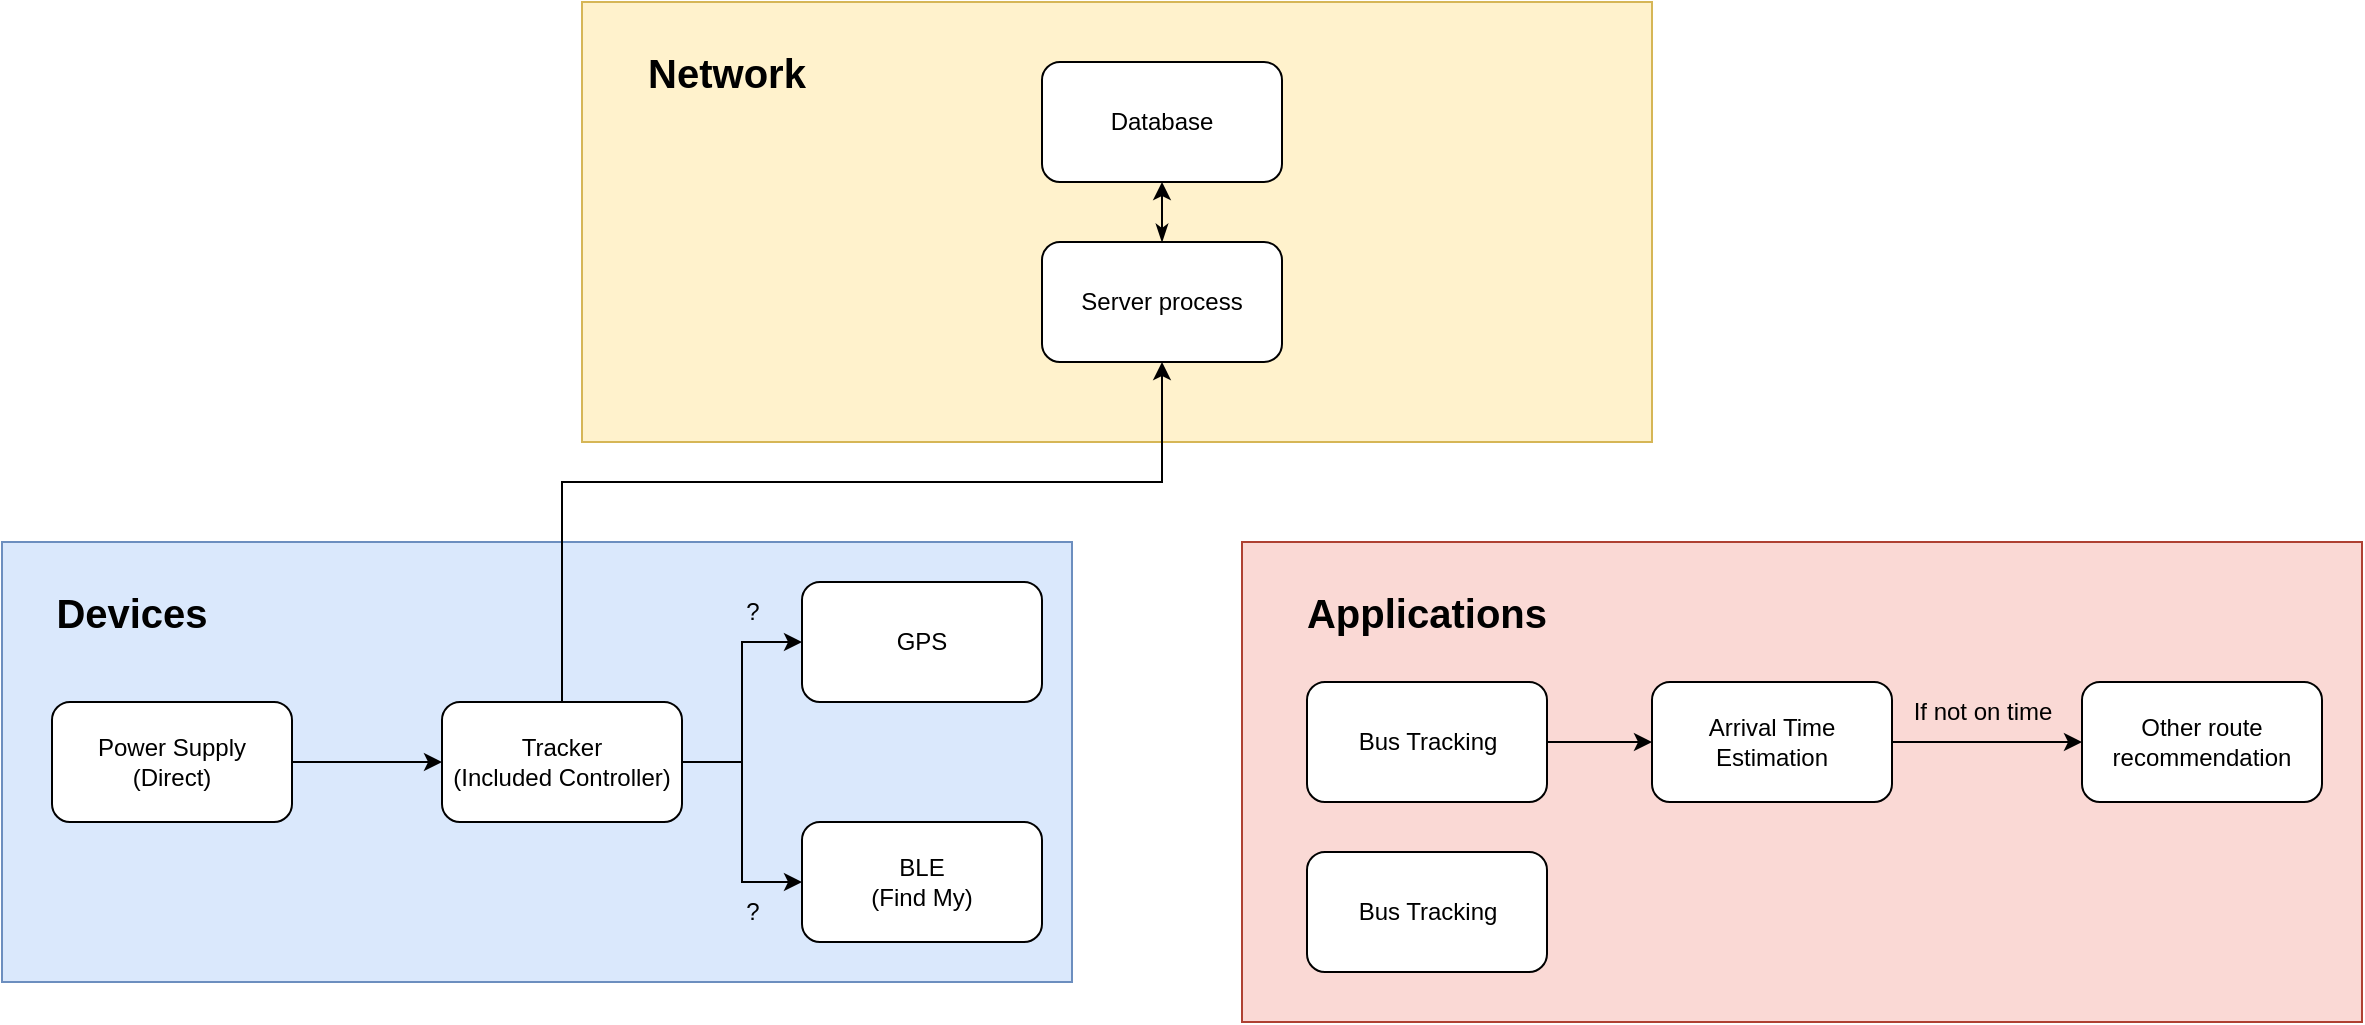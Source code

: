 <mxfile version="28.2.1">
  <diagram name="Page-1" id="xbrMlowVpysPjEKhbVqo">
    <mxGraphModel dx="1700" dy="1538" grid="1" gridSize="10" guides="1" tooltips="1" connect="1" arrows="1" fold="1" page="1" pageScale="1" pageWidth="850" pageHeight="1100" math="0" shadow="0">
      <root>
        <mxCell id="0" />
        <mxCell id="1" parent="0" />
        <mxCell id="svbZnB81R6wZBrqTPmot-37" value="" style="rounded=0;whiteSpace=wrap;html=1;fillColor=#fff2cc;strokeColor=#d6b656;" vertex="1" parent="1">
          <mxGeometry x="230" y="-150" width="535" height="220" as="geometry" />
        </mxCell>
        <mxCell id="svbZnB81R6wZBrqTPmot-36" value="Network" style="text;html=1;align=center;verticalAlign=middle;whiteSpace=wrap;rounded=0;fontSize=20;fontStyle=1" vertex="1" parent="1">
          <mxGeometry x="255" y="-130" width="95" height="30" as="geometry" />
        </mxCell>
        <mxCell id="svbZnB81R6wZBrqTPmot-6" value="" style="rounded=0;whiteSpace=wrap;html=1;fillColor=#dae8fc;strokeColor=#6c8ebf;" vertex="1" parent="1">
          <mxGeometry x="-60" y="120" width="535" height="220" as="geometry" />
        </mxCell>
        <mxCell id="svbZnB81R6wZBrqTPmot-16" style="edgeStyle=orthogonalEdgeStyle;rounded=0;orthogonalLoop=1;jettySize=auto;html=1;entryX=0;entryY=0.5;entryDx=0;entryDy=0;" edge="1" parent="1" source="svbZnB81R6wZBrqTPmot-1" target="svbZnB81R6wZBrqTPmot-2">
          <mxGeometry relative="1" as="geometry" />
        </mxCell>
        <mxCell id="svbZnB81R6wZBrqTPmot-17" style="edgeStyle=orthogonalEdgeStyle;rounded=0;orthogonalLoop=1;jettySize=auto;html=1;entryX=0;entryY=0.5;entryDx=0;entryDy=0;" edge="1" parent="1" source="svbZnB81R6wZBrqTPmot-1" target="svbZnB81R6wZBrqTPmot-3">
          <mxGeometry relative="1" as="geometry" />
        </mxCell>
        <mxCell id="svbZnB81R6wZBrqTPmot-39" style="edgeStyle=orthogonalEdgeStyle;rounded=0;orthogonalLoop=1;jettySize=auto;html=1;entryX=0.5;entryY=1;entryDx=0;entryDy=0;" edge="1" parent="1" source="svbZnB81R6wZBrqTPmot-1" target="svbZnB81R6wZBrqTPmot-38">
          <mxGeometry relative="1" as="geometry">
            <Array as="points">
              <mxPoint x="220" y="90" />
              <mxPoint x="520" y="90" />
            </Array>
          </mxGeometry>
        </mxCell>
        <mxCell id="svbZnB81R6wZBrqTPmot-1" value="Tracker&lt;div&gt;(Included Controller)&lt;/div&gt;" style="rounded=1;whiteSpace=wrap;html=1;" vertex="1" parent="1">
          <mxGeometry x="160" y="200" width="120" height="60" as="geometry" />
        </mxCell>
        <mxCell id="svbZnB81R6wZBrqTPmot-2" value="GPS" style="rounded=1;whiteSpace=wrap;html=1;" vertex="1" parent="1">
          <mxGeometry x="340" y="140" width="120" height="60" as="geometry" />
        </mxCell>
        <mxCell id="svbZnB81R6wZBrqTPmot-3" value="BLE&lt;div&gt;(Find My)&lt;/div&gt;" style="rounded=1;whiteSpace=wrap;html=1;" vertex="1" parent="1">
          <mxGeometry x="340" y="260" width="120" height="60" as="geometry" />
        </mxCell>
        <mxCell id="svbZnB81R6wZBrqTPmot-7" value="Devices" style="text;html=1;align=center;verticalAlign=middle;whiteSpace=wrap;rounded=0;fontSize=20;fontStyle=1" vertex="1" parent="1">
          <mxGeometry x="-35" y="140" width="80" height="30" as="geometry" />
        </mxCell>
        <mxCell id="svbZnB81R6wZBrqTPmot-19" style="edgeStyle=orthogonalEdgeStyle;rounded=0;orthogonalLoop=1;jettySize=auto;html=1;entryX=0;entryY=0.5;entryDx=0;entryDy=0;" edge="1" parent="1" source="svbZnB81R6wZBrqTPmot-18" target="svbZnB81R6wZBrqTPmot-1">
          <mxGeometry relative="1" as="geometry" />
        </mxCell>
        <mxCell id="svbZnB81R6wZBrqTPmot-18" value="Power Supply&lt;br&gt;(Direct)" style="rounded=1;whiteSpace=wrap;html=1;" vertex="1" parent="1">
          <mxGeometry x="-35" y="200" width="120" height="60" as="geometry" />
        </mxCell>
        <mxCell id="svbZnB81R6wZBrqTPmot-20" value="?" style="text;html=1;align=center;verticalAlign=middle;resizable=0;points=[];autosize=1;strokeColor=none;fillColor=none;" vertex="1" parent="1">
          <mxGeometry x="300" y="140" width="30" height="30" as="geometry" />
        </mxCell>
        <mxCell id="svbZnB81R6wZBrqTPmot-21" value="?" style="text;html=1;align=center;verticalAlign=middle;resizable=0;points=[];autosize=1;strokeColor=none;fillColor=none;" vertex="1" parent="1">
          <mxGeometry x="300" y="290" width="30" height="30" as="geometry" />
        </mxCell>
        <mxCell id="svbZnB81R6wZBrqTPmot-33" value="" style="rounded=0;whiteSpace=wrap;html=1;fillColor=#fad9d5;strokeColor=#ae4132;" vertex="1" parent="1">
          <mxGeometry x="560" y="120" width="560" height="240" as="geometry" />
        </mxCell>
        <mxCell id="svbZnB81R6wZBrqTPmot-34" value="Applications" style="text;html=1;align=center;verticalAlign=middle;whiteSpace=wrap;rounded=0;fontSize=20;fontStyle=1" vertex="1" parent="1">
          <mxGeometry x="585" y="140" width="135" height="30" as="geometry" />
        </mxCell>
        <mxCell id="svbZnB81R6wZBrqTPmot-35" value="Database" style="rounded=1;whiteSpace=wrap;html=1;" vertex="1" parent="1">
          <mxGeometry x="460" y="-120" width="120" height="60" as="geometry" />
        </mxCell>
        <mxCell id="svbZnB81R6wZBrqTPmot-40" value="" style="edgeStyle=orthogonalEdgeStyle;rounded=0;orthogonalLoop=1;jettySize=auto;html=1;startArrow=classicThin;startFill=1;" edge="1" parent="1" source="svbZnB81R6wZBrqTPmot-38" target="svbZnB81R6wZBrqTPmot-35">
          <mxGeometry relative="1" as="geometry" />
        </mxCell>
        <mxCell id="svbZnB81R6wZBrqTPmot-38" value="Server process" style="rounded=1;whiteSpace=wrap;html=1;" vertex="1" parent="1">
          <mxGeometry x="460" y="-30" width="120" height="60" as="geometry" />
        </mxCell>
        <mxCell id="svbZnB81R6wZBrqTPmot-41" style="edgeStyle=orthogonalEdgeStyle;rounded=0;orthogonalLoop=1;jettySize=auto;html=1;exitX=0.5;exitY=1;exitDx=0;exitDy=0;" edge="1" parent="1" source="svbZnB81R6wZBrqTPmot-34" target="svbZnB81R6wZBrqTPmot-34">
          <mxGeometry relative="1" as="geometry" />
        </mxCell>
        <mxCell id="svbZnB81R6wZBrqTPmot-46" style="edgeStyle=orthogonalEdgeStyle;rounded=0;orthogonalLoop=1;jettySize=auto;html=1;entryX=0;entryY=0.5;entryDx=0;entryDy=0;" edge="1" parent="1" source="svbZnB81R6wZBrqTPmot-42" target="svbZnB81R6wZBrqTPmot-44">
          <mxGeometry relative="1" as="geometry" />
        </mxCell>
        <mxCell id="svbZnB81R6wZBrqTPmot-42" value="Bus Tracking" style="rounded=1;whiteSpace=wrap;html=1;" vertex="1" parent="1">
          <mxGeometry x="592.5" y="190" width="120" height="60" as="geometry" />
        </mxCell>
        <mxCell id="svbZnB81R6wZBrqTPmot-43" value="Other route recommendation" style="rounded=1;whiteSpace=wrap;html=1;" vertex="1" parent="1">
          <mxGeometry x="980" y="190" width="120" height="60" as="geometry" />
        </mxCell>
        <mxCell id="svbZnB81R6wZBrqTPmot-45" style="edgeStyle=orthogonalEdgeStyle;rounded=0;orthogonalLoop=1;jettySize=auto;html=1;entryX=0;entryY=0.5;entryDx=0;entryDy=0;" edge="1" parent="1" source="svbZnB81R6wZBrqTPmot-44" target="svbZnB81R6wZBrqTPmot-43">
          <mxGeometry relative="1" as="geometry" />
        </mxCell>
        <mxCell id="svbZnB81R6wZBrqTPmot-44" value="Arrival Time Estimation" style="rounded=1;whiteSpace=wrap;html=1;" vertex="1" parent="1">
          <mxGeometry x="765" y="190" width="120" height="60" as="geometry" />
        </mxCell>
        <mxCell id="svbZnB81R6wZBrqTPmot-47" value="If not on time" style="text;html=1;align=center;verticalAlign=middle;resizable=0;points=[];autosize=1;strokeColor=none;fillColor=none;" vertex="1" parent="1">
          <mxGeometry x="885" y="190" width="90" height="30" as="geometry" />
        </mxCell>
        <mxCell id="svbZnB81R6wZBrqTPmot-48" value="Bus Tracking" style="rounded=1;whiteSpace=wrap;html=1;" vertex="1" parent="1">
          <mxGeometry x="592.5" y="275" width="120" height="60" as="geometry" />
        </mxCell>
      </root>
    </mxGraphModel>
  </diagram>
</mxfile>

